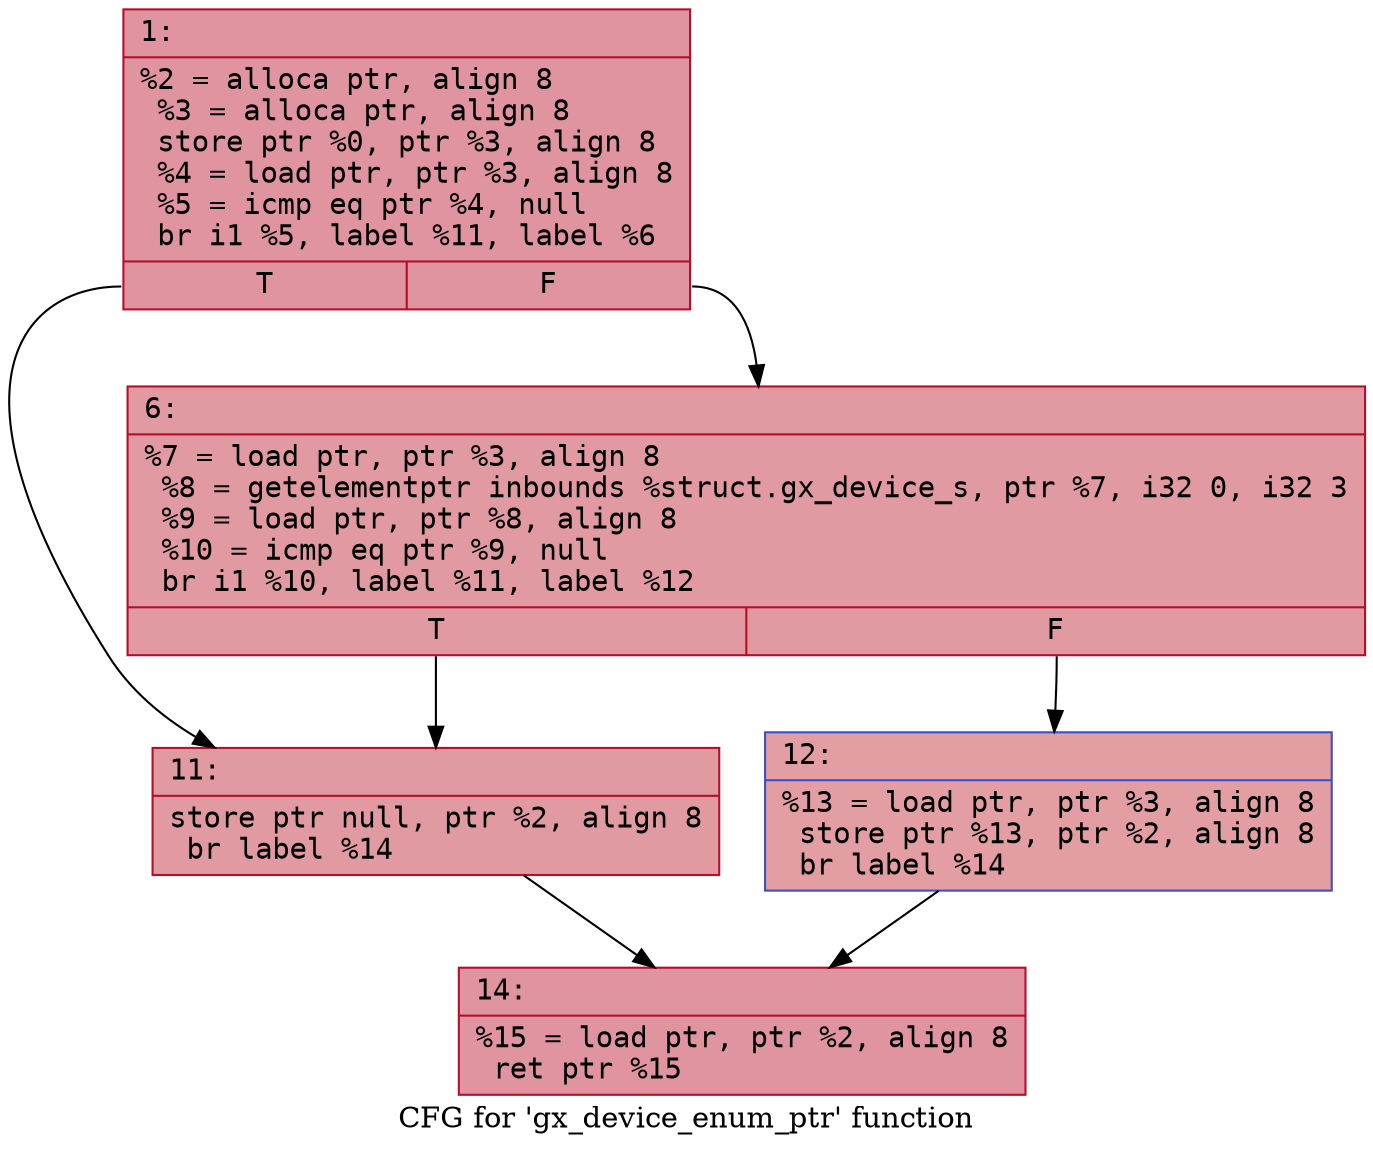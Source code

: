 digraph "CFG for 'gx_device_enum_ptr' function" {
	label="CFG for 'gx_device_enum_ptr' function";

	Node0x600001eec960 [shape=record,color="#b70d28ff", style=filled, fillcolor="#b70d2870" fontname="Courier",label="{1:\l|  %2 = alloca ptr, align 8\l  %3 = alloca ptr, align 8\l  store ptr %0, ptr %3, align 8\l  %4 = load ptr, ptr %3, align 8\l  %5 = icmp eq ptr %4, null\l  br i1 %5, label %11, label %6\l|{<s0>T|<s1>F}}"];
	Node0x600001eec960:s0 -> Node0x600001eeca00[tooltip="1 -> 11\nProbability 37.50%" ];
	Node0x600001eec960:s1 -> Node0x600001eec9b0[tooltip="1 -> 6\nProbability 62.50%" ];
	Node0x600001eec9b0 [shape=record,color="#b70d28ff", style=filled, fillcolor="#bb1b2c70" fontname="Courier",label="{6:\l|  %7 = load ptr, ptr %3, align 8\l  %8 = getelementptr inbounds %struct.gx_device_s, ptr %7, i32 0, i32 3\l  %9 = load ptr, ptr %8, align 8\l  %10 = icmp eq ptr %9, null\l  br i1 %10, label %11, label %12\l|{<s0>T|<s1>F}}"];
	Node0x600001eec9b0:s0 -> Node0x600001eeca00[tooltip="6 -> 11\nProbability 37.50%" ];
	Node0x600001eec9b0:s1 -> Node0x600001eeca50[tooltip="6 -> 12\nProbability 62.50%" ];
	Node0x600001eeca00 [shape=record,color="#b70d28ff", style=filled, fillcolor="#bb1b2c70" fontname="Courier",label="{11:\l|  store ptr null, ptr %2, align 8\l  br label %14\l}"];
	Node0x600001eeca00 -> Node0x600001eecaa0[tooltip="11 -> 14\nProbability 100.00%" ];
	Node0x600001eeca50 [shape=record,color="#3d50c3ff", style=filled, fillcolor="#be242e70" fontname="Courier",label="{12:\l|  %13 = load ptr, ptr %3, align 8\l  store ptr %13, ptr %2, align 8\l  br label %14\l}"];
	Node0x600001eeca50 -> Node0x600001eecaa0[tooltip="12 -> 14\nProbability 100.00%" ];
	Node0x600001eecaa0 [shape=record,color="#b70d28ff", style=filled, fillcolor="#b70d2870" fontname="Courier",label="{14:\l|  %15 = load ptr, ptr %2, align 8\l  ret ptr %15\l}"];
}
